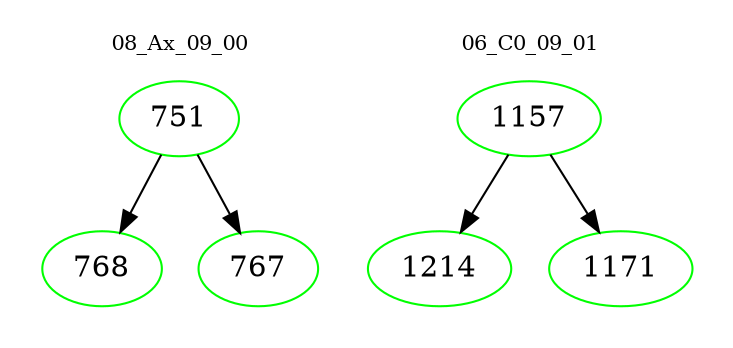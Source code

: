 digraph{
subgraph cluster_0 {
color = white
label = "08_Ax_09_00";
fontsize=10;
T0_751 [label="751", color="green"]
T0_751 -> T0_768 [color="black"]
T0_768 [label="768", color="green"]
T0_751 -> T0_767 [color="black"]
T0_767 [label="767", color="green"]
}
subgraph cluster_1 {
color = white
label = "06_C0_09_01";
fontsize=10;
T1_1157 [label="1157", color="green"]
T1_1157 -> T1_1214 [color="black"]
T1_1214 [label="1214", color="green"]
T1_1157 -> T1_1171 [color="black"]
T1_1171 [label="1171", color="green"]
}
}
